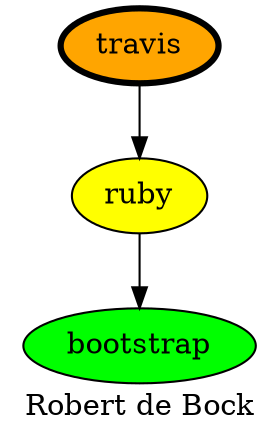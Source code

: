 digraph PhiloDilemma {
  label = "Robert de Bock" ;
  overlap=false
  {
    bootstrap [fillcolor=green style=filled]
    ruby [fillcolor=yellow style=filled]
    travis [fillcolor=orange style=filled penwidth=3]
  }
  ruby -> bootstrap
  travis -> ruby
}
